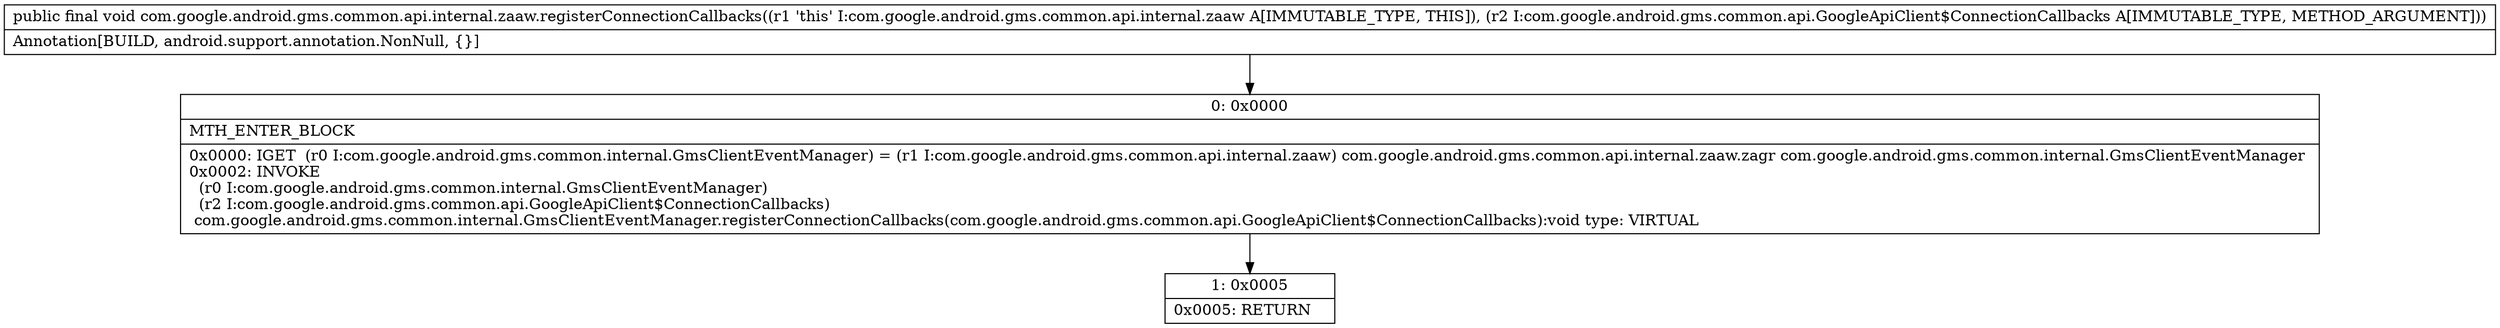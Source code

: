 digraph "CFG forcom.google.android.gms.common.api.internal.zaaw.registerConnectionCallbacks(Lcom\/google\/android\/gms\/common\/api\/GoogleApiClient$ConnectionCallbacks;)V" {
Node_0 [shape=record,label="{0\:\ 0x0000|MTH_ENTER_BLOCK\l|0x0000: IGET  (r0 I:com.google.android.gms.common.internal.GmsClientEventManager) = (r1 I:com.google.android.gms.common.api.internal.zaaw) com.google.android.gms.common.api.internal.zaaw.zagr com.google.android.gms.common.internal.GmsClientEventManager \l0x0002: INVOKE  \l  (r0 I:com.google.android.gms.common.internal.GmsClientEventManager)\l  (r2 I:com.google.android.gms.common.api.GoogleApiClient$ConnectionCallbacks)\l com.google.android.gms.common.internal.GmsClientEventManager.registerConnectionCallbacks(com.google.android.gms.common.api.GoogleApiClient$ConnectionCallbacks):void type: VIRTUAL \l}"];
Node_1 [shape=record,label="{1\:\ 0x0005|0x0005: RETURN   \l}"];
MethodNode[shape=record,label="{public final void com.google.android.gms.common.api.internal.zaaw.registerConnectionCallbacks((r1 'this' I:com.google.android.gms.common.api.internal.zaaw A[IMMUTABLE_TYPE, THIS]), (r2 I:com.google.android.gms.common.api.GoogleApiClient$ConnectionCallbacks A[IMMUTABLE_TYPE, METHOD_ARGUMENT]))  | Annotation[BUILD, android.support.annotation.NonNull, \{\}]\l}"];
MethodNode -> Node_0;
Node_0 -> Node_1;
}

